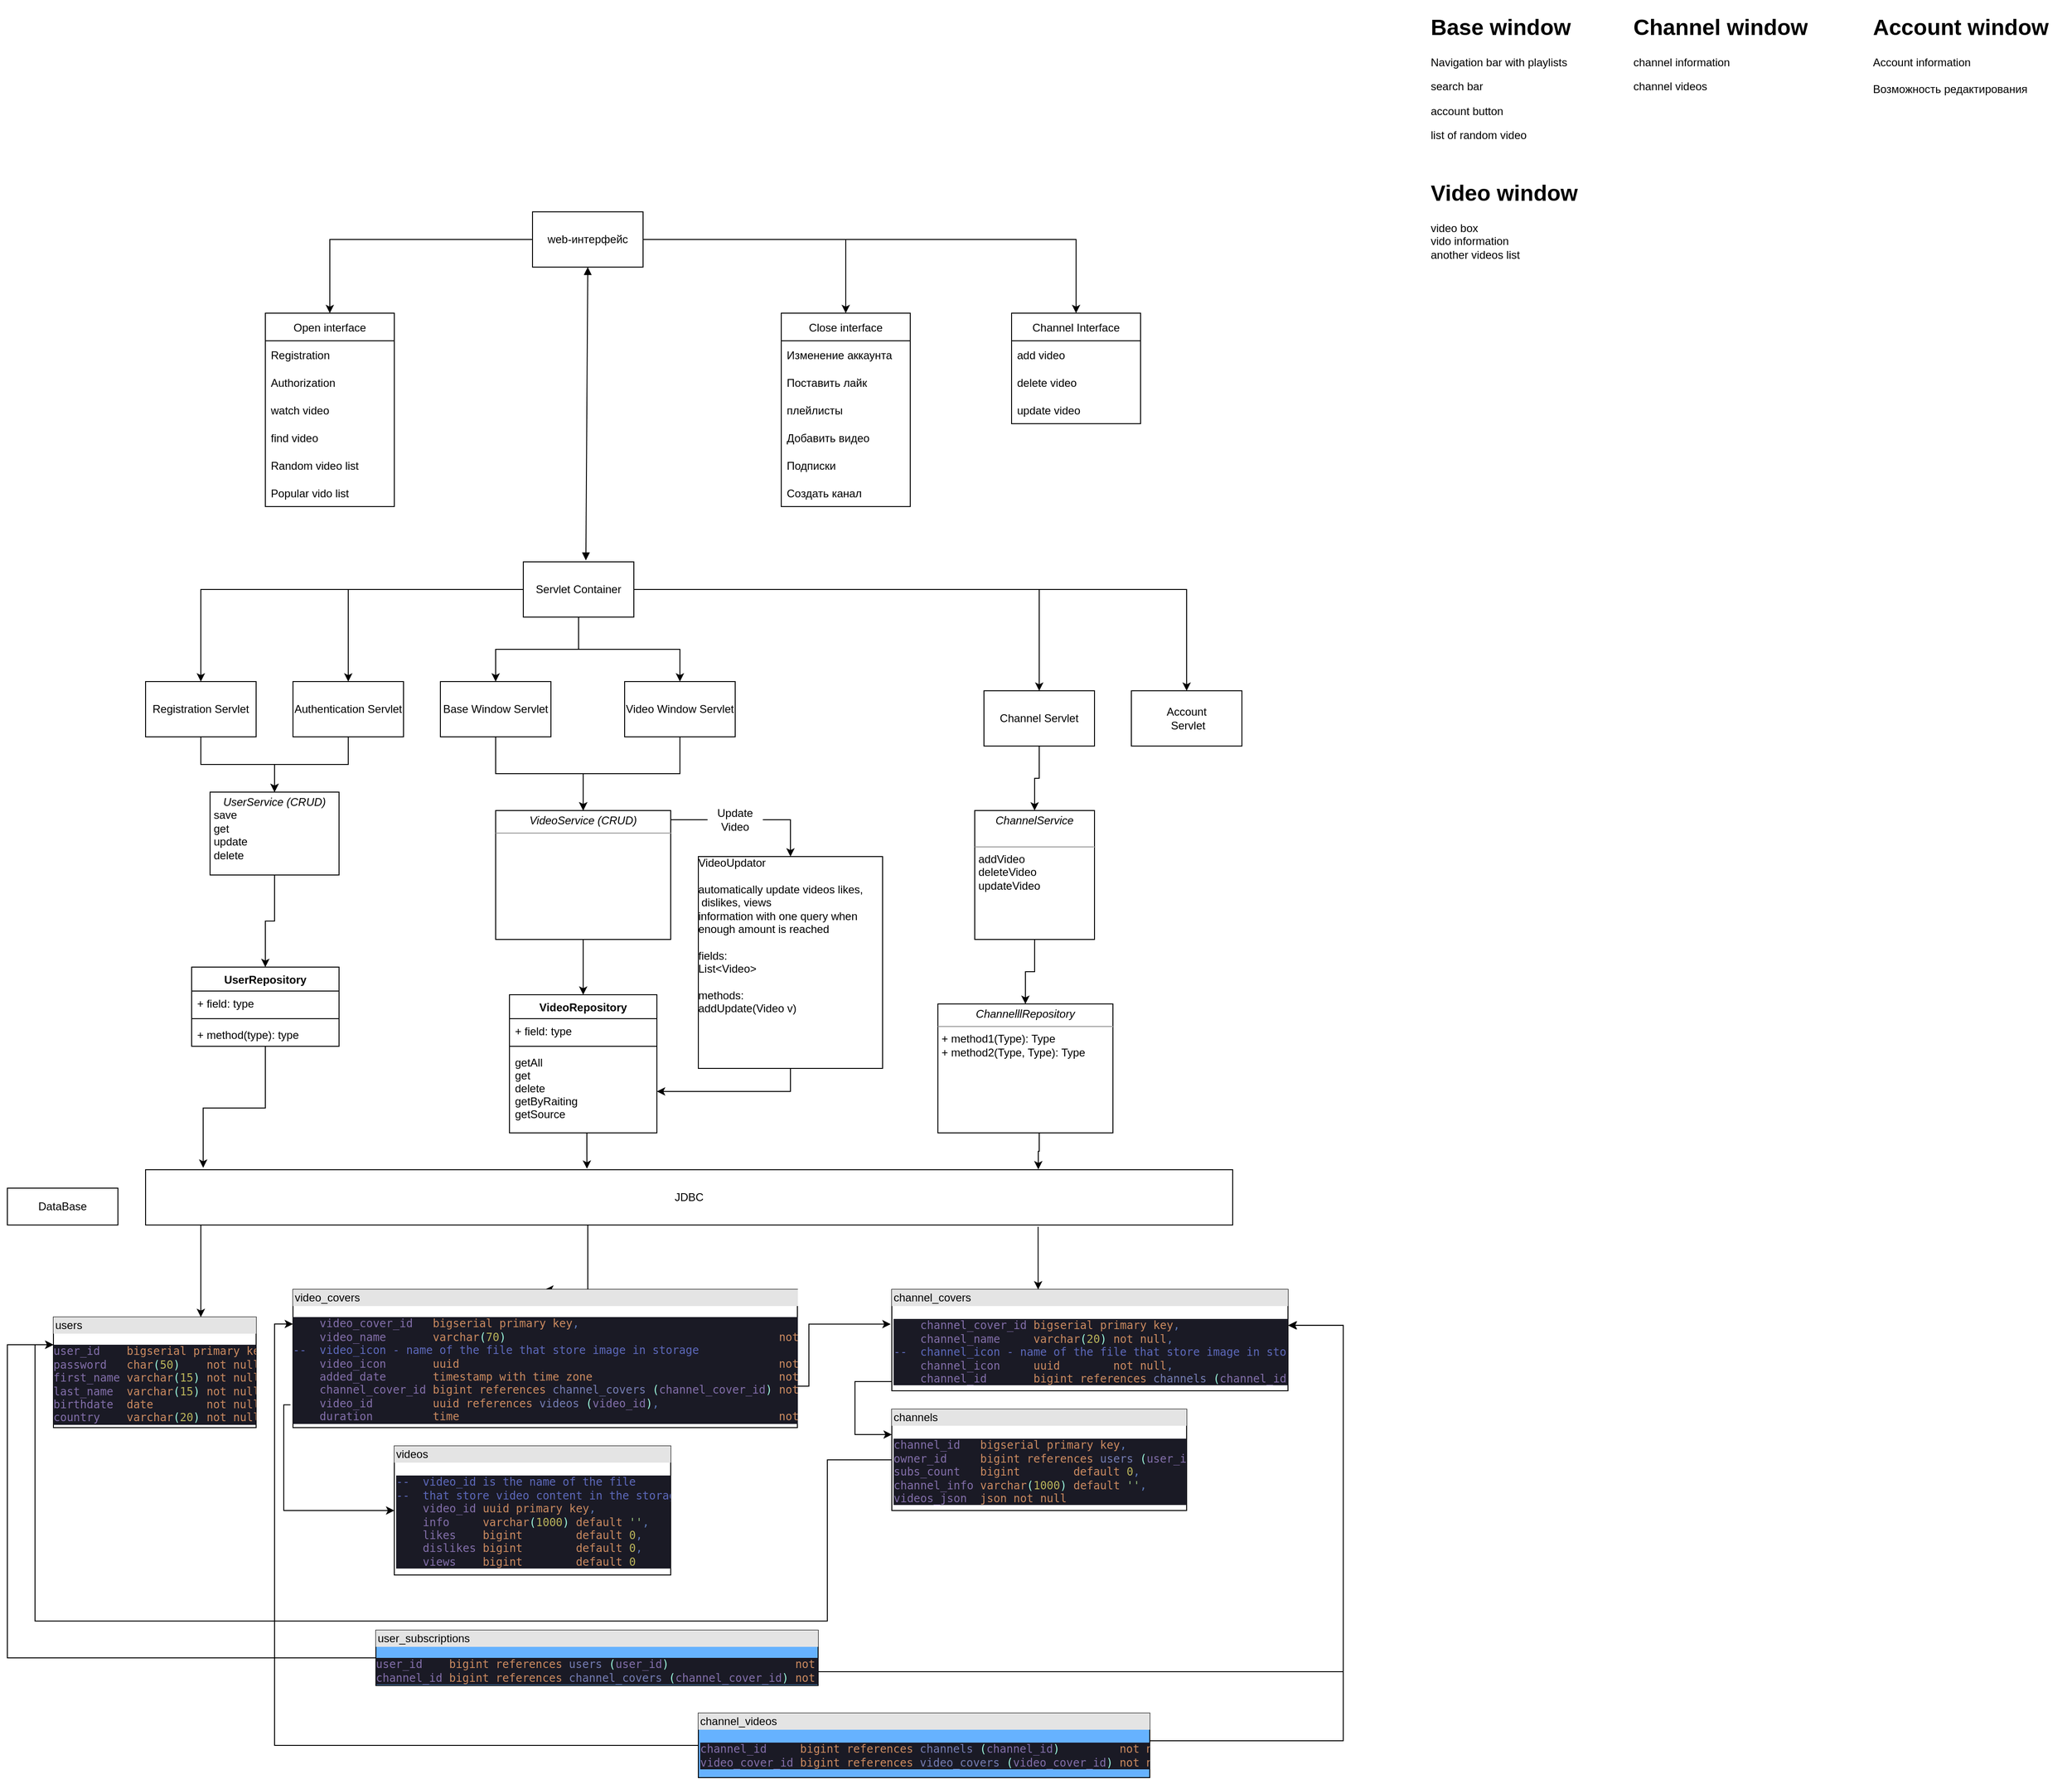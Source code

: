 <mxfile version="20.5.0" type="device"><diagram id="WTONZNGMhsn1RcIiaGWh" name="Страница 1"><mxGraphModel dx="1695" dy="760" grid="1" gridSize="10" guides="1" tooltips="1" connect="1" arrows="1" fold="1" page="1" pageScale="1" pageWidth="2339" pageHeight="3300" math="0" shadow="0"><root><mxCell id="0"/><mxCell id="1" parent="0"/><mxCell id="U37pmC9Jn2ppCyWV6kMg-22" style="edgeStyle=orthogonalEdgeStyle;rounded=0;orthogonalLoop=1;jettySize=auto;html=1;" parent="1" source="U37pmC9Jn2ppCyWV6kMg-1" target="U37pmC9Jn2ppCyWV6kMg-2" edge="1"><mxGeometry relative="1" as="geometry"/></mxCell><mxCell id="U37pmC9Jn2ppCyWV6kMg-23" style="edgeStyle=orthogonalEdgeStyle;rounded=0;orthogonalLoop=1;jettySize=auto;html=1;entryX=0.5;entryY=0;entryDx=0;entryDy=0;" parent="1" source="U37pmC9Jn2ppCyWV6kMg-1" target="U37pmC9Jn2ppCyWV6kMg-18" edge="1"><mxGeometry relative="1" as="geometry"/></mxCell><mxCell id="uz91l-68emjFQJ4EGC2Y-32" style="edgeStyle=orthogonalEdgeStyle;rounded=0;orthogonalLoop=1;jettySize=auto;html=1;entryX=0.5;entryY=0;entryDx=0;entryDy=0;" parent="1" source="U37pmC9Jn2ppCyWV6kMg-1" target="uz91l-68emjFQJ4EGC2Y-23" edge="1"><mxGeometry relative="1" as="geometry"/></mxCell><mxCell id="U37pmC9Jn2ppCyWV6kMg-1" value="web-интерфейс" style="rounded=0;whiteSpace=wrap;html=1;" parent="1" vertex="1"><mxGeometry x="600" y="280" width="120" height="60" as="geometry"/></mxCell><mxCell id="U37pmC9Jn2ppCyWV6kMg-2" value="Open interface" style="swimlane;fontStyle=0;childLayout=stackLayout;horizontal=1;startSize=30;horizontalStack=0;resizeParent=1;resizeParentMax=0;resizeLast=0;collapsible=1;marginBottom=0;" parent="1" vertex="1"><mxGeometry x="310" y="390" width="140" height="210" as="geometry"><mxRectangle x="330" y="310" width="110" height="30" as="alternateBounds"/></mxGeometry></mxCell><mxCell id="U37pmC9Jn2ppCyWV6kMg-3" value="Registration" style="text;strokeColor=none;fillColor=none;align=left;verticalAlign=middle;spacingLeft=4;spacingRight=4;overflow=hidden;points=[[0,0.5],[1,0.5]];portConstraint=eastwest;rotatable=0;" parent="U37pmC9Jn2ppCyWV6kMg-2" vertex="1"><mxGeometry y="30" width="140" height="30" as="geometry"/></mxCell><mxCell id="U37pmC9Jn2ppCyWV6kMg-17" value="Authorization" style="text;strokeColor=none;fillColor=none;align=left;verticalAlign=middle;spacingLeft=4;spacingRight=4;overflow=hidden;points=[[0,0.5],[1,0.5]];portConstraint=eastwest;rotatable=0;" parent="U37pmC9Jn2ppCyWV6kMg-2" vertex="1"><mxGeometry y="60" width="140" height="30" as="geometry"/></mxCell><mxCell id="U37pmC9Jn2ppCyWV6kMg-4" value="watch video" style="text;strokeColor=none;fillColor=none;align=left;verticalAlign=middle;spacingLeft=4;spacingRight=4;overflow=hidden;points=[[0,0.5],[1,0.5]];portConstraint=eastwest;rotatable=0;" parent="U37pmC9Jn2ppCyWV6kMg-2" vertex="1"><mxGeometry y="90" width="140" height="30" as="geometry"/></mxCell><mxCell id="U37pmC9Jn2ppCyWV6kMg-5" value="find video" style="text;strokeColor=none;fillColor=none;align=left;verticalAlign=middle;spacingLeft=4;spacingRight=4;overflow=hidden;points=[[0,0.5],[1,0.5]];portConstraint=eastwest;rotatable=0;" parent="U37pmC9Jn2ppCyWV6kMg-2" vertex="1"><mxGeometry y="120" width="140" height="30" as="geometry"/></mxCell><mxCell id="U37pmC9Jn2ppCyWV6kMg-24" value="Random video list" style="text;strokeColor=none;fillColor=none;align=left;verticalAlign=middle;spacingLeft=4;spacingRight=4;overflow=hidden;points=[[0,0.5],[1,0.5]];portConstraint=eastwest;rotatable=0;" parent="U37pmC9Jn2ppCyWV6kMg-2" vertex="1"><mxGeometry y="150" width="140" height="30" as="geometry"/></mxCell><mxCell id="U37pmC9Jn2ppCyWV6kMg-25" value="Popular vido list" style="text;strokeColor=none;fillColor=none;align=left;verticalAlign=middle;spacingLeft=4;spacingRight=4;overflow=hidden;points=[[0,0.5],[1,0.5]];portConstraint=eastwest;rotatable=0;" parent="U37pmC9Jn2ppCyWV6kMg-2" vertex="1"><mxGeometry y="180" width="140" height="30" as="geometry"/></mxCell><mxCell id="U37pmC9Jn2ppCyWV6kMg-18" value="Close interface" style="swimlane;fontStyle=0;childLayout=stackLayout;horizontal=1;startSize=30;horizontalStack=0;resizeParent=1;resizeParentMax=0;resizeLast=0;collapsible=1;marginBottom=0;" parent="1" vertex="1"><mxGeometry x="870" y="390" width="140" height="210" as="geometry"/></mxCell><mxCell id="U37pmC9Jn2ppCyWV6kMg-27" value="Изменение аккаунта" style="text;strokeColor=none;fillColor=none;align=left;verticalAlign=middle;spacingLeft=4;spacingRight=4;overflow=hidden;points=[[0,0.5],[1,0.5]];portConstraint=eastwest;rotatable=0;" parent="U37pmC9Jn2ppCyWV6kMg-18" vertex="1"><mxGeometry y="30" width="140" height="30" as="geometry"/></mxCell><mxCell id="U37pmC9Jn2ppCyWV6kMg-19" value="Поставить лайк" style="text;strokeColor=none;fillColor=none;align=left;verticalAlign=middle;spacingLeft=4;spacingRight=4;overflow=hidden;points=[[0,0.5],[1,0.5]];portConstraint=eastwest;rotatable=0;" parent="U37pmC9Jn2ppCyWV6kMg-18" vertex="1"><mxGeometry y="60" width="140" height="30" as="geometry"/></mxCell><mxCell id="U37pmC9Jn2ppCyWV6kMg-20" value="плейлисты" style="text;strokeColor=none;fillColor=none;align=left;verticalAlign=middle;spacingLeft=4;spacingRight=4;overflow=hidden;points=[[0,0.5],[1,0.5]];portConstraint=eastwest;rotatable=0;" parent="U37pmC9Jn2ppCyWV6kMg-18" vertex="1"><mxGeometry y="90" width="140" height="30" as="geometry"/></mxCell><mxCell id="U37pmC9Jn2ppCyWV6kMg-21" value="Добавить видео" style="text;strokeColor=none;fillColor=none;align=left;verticalAlign=middle;spacingLeft=4;spacingRight=4;overflow=hidden;points=[[0,0.5],[1,0.5]];portConstraint=eastwest;rotatable=0;" parent="U37pmC9Jn2ppCyWV6kMg-18" vertex="1"><mxGeometry y="120" width="140" height="30" as="geometry"/></mxCell><mxCell id="U37pmC9Jn2ppCyWV6kMg-26" value="Подписки" style="text;strokeColor=none;fillColor=none;align=left;verticalAlign=middle;spacingLeft=4;spacingRight=4;overflow=hidden;points=[[0,0.5],[1,0.5]];portConstraint=eastwest;rotatable=0;" parent="U37pmC9Jn2ppCyWV6kMg-18" vertex="1"><mxGeometry y="150" width="140" height="30" as="geometry"/></mxCell><mxCell id="uz91l-68emjFQJ4EGC2Y-22" value="Создать канал" style="text;strokeColor=none;fillColor=none;align=left;verticalAlign=middle;spacingLeft=4;spacingRight=4;overflow=hidden;points=[[0,0.5],[1,0.5]];portConstraint=eastwest;rotatable=0;" parent="U37pmC9Jn2ppCyWV6kMg-18" vertex="1"><mxGeometry y="180" width="140" height="30" as="geometry"/></mxCell><mxCell id="U37pmC9Jn2ppCyWV6kMg-28" value="&lt;h1&gt;Base window&lt;/h1&gt;&lt;p&gt;Navigation bar with playlists&lt;/p&gt;&lt;p&gt;search bar&lt;/p&gt;&lt;p&gt;account button&lt;/p&gt;&lt;p&gt;list of random video&lt;/p&gt;" style="text;html=1;strokeColor=none;fillColor=none;spacing=5;spacingTop=-20;whiteSpace=wrap;overflow=hidden;rounded=0;" parent="1" vertex="1"><mxGeometry x="1570" y="60" width="190" height="170" as="geometry"/></mxCell><mxCell id="U37pmC9Jn2ppCyWV6kMg-31" value="&lt;h1&gt;Channel window&lt;/h1&gt;&lt;p&gt;channel information&lt;/p&gt;&lt;p&gt;channel videos&lt;/p&gt;&lt;p&gt;&lt;br&gt;&lt;/p&gt;" style="text;html=1;strokeColor=none;fillColor=none;spacing=5;spacingTop=-20;whiteSpace=wrap;overflow=hidden;rounded=0;" parent="1" vertex="1"><mxGeometry x="1790" y="60" width="210" height="120" as="geometry"/></mxCell><mxCell id="U37pmC9Jn2ppCyWV6kMg-32" value="&lt;h1&gt;Account window&lt;/h1&gt;&lt;div&gt;Account information&lt;/div&gt;&lt;div&gt;&lt;br&gt;&lt;/div&gt;&lt;div&gt;Возможность редактирования&lt;/div&gt;" style="text;html=1;strokeColor=none;fillColor=none;spacing=5;spacingTop=-20;whiteSpace=wrap;overflow=hidden;rounded=0;" parent="1" vertex="1"><mxGeometry x="2050" y="60" width="220" height="120" as="geometry"/></mxCell><mxCell id="U37pmC9Jn2ppCyWV6kMg-33" value="&lt;h1&gt;Video window&lt;/h1&gt;&lt;div&gt;video box&lt;/div&gt;&lt;div&gt;vido information&lt;/div&gt;&lt;div&gt;another videos list&lt;/div&gt;" style="text;html=1;strokeColor=none;fillColor=none;spacing=5;spacingTop=-20;whiteSpace=wrap;overflow=hidden;rounded=0;" parent="1" vertex="1"><mxGeometry x="1570" y="240" width="190" height="120" as="geometry"/></mxCell><mxCell id="U37pmC9Jn2ppCyWV6kMg-55" style="edgeStyle=orthogonalEdgeStyle;rounded=0;orthogonalLoop=1;jettySize=auto;html=1;" parent="1" source="U37pmC9Jn2ppCyWV6kMg-46" target="U37pmC9Jn2ppCyWV6kMg-47" edge="1"><mxGeometry relative="1" as="geometry"/></mxCell><mxCell id="U37pmC9Jn2ppCyWV6kMg-56" style="edgeStyle=orthogonalEdgeStyle;rounded=0;orthogonalLoop=1;jettySize=auto;html=1;" parent="1" source="U37pmC9Jn2ppCyWV6kMg-46" target="U37pmC9Jn2ppCyWV6kMg-48" edge="1"><mxGeometry relative="1" as="geometry"/></mxCell><mxCell id="U37pmC9Jn2ppCyWV6kMg-57" style="edgeStyle=orthogonalEdgeStyle;rounded=0;orthogonalLoop=1;jettySize=auto;html=1;entryX=0.5;entryY=0;entryDx=0;entryDy=0;" parent="1" source="U37pmC9Jn2ppCyWV6kMg-46" target="U37pmC9Jn2ppCyWV6kMg-49" edge="1"><mxGeometry relative="1" as="geometry"/></mxCell><mxCell id="U37pmC9Jn2ppCyWV6kMg-58" style="edgeStyle=orthogonalEdgeStyle;rounded=0;orthogonalLoop=1;jettySize=auto;html=1;entryX=0.5;entryY=0;entryDx=0;entryDy=0;" parent="1" source="U37pmC9Jn2ppCyWV6kMg-46" target="U37pmC9Jn2ppCyWV6kMg-50" edge="1"><mxGeometry relative="1" as="geometry"/></mxCell><mxCell id="U37pmC9Jn2ppCyWV6kMg-59" style="edgeStyle=orthogonalEdgeStyle;rounded=0;orthogonalLoop=1;jettySize=auto;html=1;" parent="1" source="U37pmC9Jn2ppCyWV6kMg-46" target="U37pmC9Jn2ppCyWV6kMg-53" edge="1"><mxGeometry relative="1" as="geometry"/></mxCell><mxCell id="U37pmC9Jn2ppCyWV6kMg-60" style="edgeStyle=orthogonalEdgeStyle;rounded=0;orthogonalLoop=1;jettySize=auto;html=1;" parent="1" source="U37pmC9Jn2ppCyWV6kMg-46" target="U37pmC9Jn2ppCyWV6kMg-54" edge="1"><mxGeometry relative="1" as="geometry"/></mxCell><mxCell id="U37pmC9Jn2ppCyWV6kMg-46" value="Servlet Container" style="rounded=0;whiteSpace=wrap;html=1;" parent="1" vertex="1"><mxGeometry x="590" y="660" width="120" height="60" as="geometry"/></mxCell><mxCell id="U37pmC9Jn2ppCyWV6kMg-83" style="edgeStyle=orthogonalEdgeStyle;rounded=0;orthogonalLoop=1;jettySize=auto;html=1;entryX=0.5;entryY=0;entryDx=0;entryDy=0;" parent="1" source="U37pmC9Jn2ppCyWV6kMg-47" target="U37pmC9Jn2ppCyWV6kMg-82" edge="1"><mxGeometry relative="1" as="geometry"/></mxCell><mxCell id="U37pmC9Jn2ppCyWV6kMg-47" value="Registration Servlet" style="rounded=0;whiteSpace=wrap;html=1;" parent="1" vertex="1"><mxGeometry x="180" y="790" width="120" height="60" as="geometry"/></mxCell><mxCell id="U37pmC9Jn2ppCyWV6kMg-84" style="edgeStyle=orthogonalEdgeStyle;rounded=0;orthogonalLoop=1;jettySize=auto;html=1;entryX=0.5;entryY=0;entryDx=0;entryDy=0;" parent="1" source="U37pmC9Jn2ppCyWV6kMg-48" target="U37pmC9Jn2ppCyWV6kMg-82" edge="1"><mxGeometry relative="1" as="geometry"/></mxCell><mxCell id="U37pmC9Jn2ppCyWV6kMg-48" value="Authentication&amp;nbsp;Servlet" style="rounded=0;whiteSpace=wrap;html=1;" parent="1" vertex="1"><mxGeometry x="340" y="790" width="120" height="60" as="geometry"/></mxCell><mxCell id="U37pmC9Jn2ppCyWV6kMg-87" style="edgeStyle=orthogonalEdgeStyle;rounded=0;orthogonalLoop=1;jettySize=auto;html=1;entryX=0.5;entryY=0;entryDx=0;entryDy=0;" parent="1" source="U37pmC9Jn2ppCyWV6kMg-49" target="U37pmC9Jn2ppCyWV6kMg-86" edge="1"><mxGeometry relative="1" as="geometry"/></mxCell><mxCell id="U37pmC9Jn2ppCyWV6kMg-49" value="Base Window Servlet" style="rounded=0;whiteSpace=wrap;html=1;" parent="1" vertex="1"><mxGeometry x="500" y="790" width="120" height="60" as="geometry"/></mxCell><mxCell id="U37pmC9Jn2ppCyWV6kMg-88" style="edgeStyle=orthogonalEdgeStyle;rounded=0;orthogonalLoop=1;jettySize=auto;html=1;entryX=0.5;entryY=0;entryDx=0;entryDy=0;" parent="1" source="U37pmC9Jn2ppCyWV6kMg-50" target="U37pmC9Jn2ppCyWV6kMg-86" edge="1"><mxGeometry relative="1" as="geometry"/></mxCell><mxCell id="U37pmC9Jn2ppCyWV6kMg-50" value="Video Window Servlet" style="rounded=0;whiteSpace=wrap;html=1;" parent="1" vertex="1"><mxGeometry x="700" y="790" width="120" height="60" as="geometry"/></mxCell><mxCell id="uz91l-68emjFQJ4EGC2Y-10" style="edgeStyle=orthogonalEdgeStyle;rounded=0;orthogonalLoop=1;jettySize=auto;html=1;entryX=0.5;entryY=0;entryDx=0;entryDy=0;" parent="1" source="U37pmC9Jn2ppCyWV6kMg-53" target="uz91l-68emjFQJ4EGC2Y-6" edge="1"><mxGeometry relative="1" as="geometry"/></mxCell><mxCell id="U37pmC9Jn2ppCyWV6kMg-53" value="Channel&amp;nbsp;Servlet" style="rounded=0;whiteSpace=wrap;html=1;" parent="1" vertex="1"><mxGeometry x="1090" y="800" width="120" height="60" as="geometry"/></mxCell><mxCell id="U37pmC9Jn2ppCyWV6kMg-54" value="Account&lt;br&gt;&amp;nbsp;Servlet" style="rounded=0;whiteSpace=wrap;html=1;" parent="1" vertex="1"><mxGeometry x="1250" y="800" width="120" height="60" as="geometry"/></mxCell><mxCell id="uz91l-68emjFQJ4EGC2Y-4" style="edgeStyle=orthogonalEdgeStyle;rounded=0;orthogonalLoop=1;jettySize=auto;html=1;entryX=0.053;entryY=-0.036;entryDx=0;entryDy=0;entryPerimeter=0;" parent="1" source="U37pmC9Jn2ppCyWV6kMg-62" target="uz91l-68emjFQJ4EGC2Y-1" edge="1"><mxGeometry relative="1" as="geometry"/></mxCell><mxCell id="U37pmC9Jn2ppCyWV6kMg-62" value="UserRepository" style="swimlane;fontStyle=1;align=center;verticalAlign=top;childLayout=stackLayout;horizontal=1;startSize=26;horizontalStack=0;resizeParent=1;resizeParentMax=0;resizeLast=0;collapsible=1;marginBottom=0;" parent="1" vertex="1"><mxGeometry x="230" y="1100" width="160" height="86" as="geometry"/></mxCell><mxCell id="U37pmC9Jn2ppCyWV6kMg-63" value="+ field: type" style="text;strokeColor=none;fillColor=none;align=left;verticalAlign=top;spacingLeft=4;spacingRight=4;overflow=hidden;rotatable=0;points=[[0,0.5],[1,0.5]];portConstraint=eastwest;" parent="U37pmC9Jn2ppCyWV6kMg-62" vertex="1"><mxGeometry y="26" width="160" height="26" as="geometry"/></mxCell><mxCell id="U37pmC9Jn2ppCyWV6kMg-64" value="" style="line;strokeWidth=1;fillColor=none;align=left;verticalAlign=middle;spacingTop=-1;spacingLeft=3;spacingRight=3;rotatable=0;labelPosition=right;points=[];portConstraint=eastwest;strokeColor=inherit;" parent="U37pmC9Jn2ppCyWV6kMg-62" vertex="1"><mxGeometry y="52" width="160" height="8" as="geometry"/></mxCell><mxCell id="U37pmC9Jn2ppCyWV6kMg-65" value="+ method(type): type" style="text;strokeColor=none;fillColor=none;align=left;verticalAlign=top;spacingLeft=4;spacingRight=4;overflow=hidden;rotatable=0;points=[[0,0.5],[1,0.5]];portConstraint=eastwest;" parent="U37pmC9Jn2ppCyWV6kMg-62" vertex="1"><mxGeometry y="60" width="160" height="26" as="geometry"/></mxCell><mxCell id="uz91l-68emjFQJ4EGC2Y-2" style="edgeStyle=orthogonalEdgeStyle;rounded=0;orthogonalLoop=1;jettySize=auto;html=1;entryX=0.406;entryY=-0.018;entryDx=0;entryDy=0;entryPerimeter=0;" parent="1" source="U37pmC9Jn2ppCyWV6kMg-70" target="uz91l-68emjFQJ4EGC2Y-1" edge="1"><mxGeometry relative="1" as="geometry"><Array as="points"><mxPoint x="659" y="1300"/><mxPoint x="659" y="1300"/></Array></mxGeometry></mxCell><mxCell id="U37pmC9Jn2ppCyWV6kMg-70" value="VideoRepository&#10;" style="swimlane;fontStyle=1;align=center;verticalAlign=top;childLayout=stackLayout;horizontal=1;startSize=26;horizontalStack=0;resizeParent=1;resizeParentMax=0;resizeLast=0;collapsible=1;marginBottom=0;" parent="1" vertex="1"><mxGeometry x="575" y="1130" width="160" height="150" as="geometry"/></mxCell><mxCell id="U37pmC9Jn2ppCyWV6kMg-71" value="+ field: type" style="text;strokeColor=none;fillColor=none;align=left;verticalAlign=top;spacingLeft=4;spacingRight=4;overflow=hidden;rotatable=0;points=[[0,0.5],[1,0.5]];portConstraint=eastwest;" parent="U37pmC9Jn2ppCyWV6kMg-70" vertex="1"><mxGeometry y="26" width="160" height="26" as="geometry"/></mxCell><mxCell id="U37pmC9Jn2ppCyWV6kMg-72" value="" style="line;strokeWidth=1;fillColor=none;align=left;verticalAlign=middle;spacingTop=-1;spacingLeft=3;spacingRight=3;rotatable=0;labelPosition=right;points=[];portConstraint=eastwest;strokeColor=inherit;" parent="U37pmC9Jn2ppCyWV6kMg-70" vertex="1"><mxGeometry y="52" width="160" height="8" as="geometry"/></mxCell><mxCell id="U37pmC9Jn2ppCyWV6kMg-73" value="getAll&#10;get&#10;delete&#10;getByRaiting&#10;getSource&#10;" style="text;strokeColor=none;fillColor=none;align=left;verticalAlign=top;spacingLeft=4;spacingRight=4;overflow=hidden;rotatable=0;points=[[0,0.5],[1,0.5]];portConstraint=eastwest;" parent="U37pmC9Jn2ppCyWV6kMg-70" vertex="1"><mxGeometry y="60" width="160" height="90" as="geometry"/></mxCell><mxCell id="U37pmC9Jn2ppCyWV6kMg-85" style="edgeStyle=orthogonalEdgeStyle;rounded=0;orthogonalLoop=1;jettySize=auto;html=1;entryX=0.5;entryY=0;entryDx=0;entryDy=0;" parent="1" source="U37pmC9Jn2ppCyWV6kMg-82" target="U37pmC9Jn2ppCyWV6kMg-62" edge="1"><mxGeometry relative="1" as="geometry"/></mxCell><mxCell id="U37pmC9Jn2ppCyWV6kMg-82" value="&lt;p style=&quot;margin:0px;margin-top:4px;text-align:center;&quot;&gt;&lt;i&gt;UserService (CRUD)&lt;/i&gt;&lt;/p&gt;&lt;p style=&quot;margin:0px;margin-left:4px;&quot;&gt;save&lt;/p&gt;&lt;p style=&quot;margin:0px;margin-left:4px;&quot;&gt;get&lt;/p&gt;&lt;p style=&quot;margin:0px;margin-left:4px;&quot;&gt;update&lt;/p&gt;&lt;p style=&quot;margin:0px;margin-left:4px;&quot;&gt;delete&lt;/p&gt;" style="verticalAlign=top;align=left;overflow=fill;fontSize=12;fontFamily=Helvetica;html=1;" parent="1" vertex="1"><mxGeometry x="250" y="910" width="140" height="90" as="geometry"/></mxCell><mxCell id="U37pmC9Jn2ppCyWV6kMg-89" style="edgeStyle=orthogonalEdgeStyle;rounded=0;orthogonalLoop=1;jettySize=auto;html=1;entryX=0.5;entryY=0;entryDx=0;entryDy=0;" parent="1" source="U37pmC9Jn2ppCyWV6kMg-86" target="U37pmC9Jn2ppCyWV6kMg-70" edge="1"><mxGeometry relative="1" as="geometry"/></mxCell><mxCell id="uz91l-68emjFQJ4EGC2Y-50" style="edgeStyle=orthogonalEdgeStyle;rounded=0;orthogonalLoop=1;jettySize=auto;html=1;entryX=0.5;entryY=0;entryDx=0;entryDy=0;exitX=1;exitY=0.5;exitDx=0;exitDy=0;startArrow=none;" parent="1" source="uz91l-68emjFQJ4EGC2Y-51" target="uz91l-68emjFQJ4EGC2Y-35" edge="1"><mxGeometry relative="1" as="geometry"><Array as="points"><mxPoint x="880" y="940"/></Array></mxGeometry></mxCell><mxCell id="U37pmC9Jn2ppCyWV6kMg-86" value="&lt;p style=&quot;margin:0px;margin-top:4px;text-align:center;&quot;&gt;&lt;i&gt;VideoService (CRUD)&lt;br&gt;&lt;/i&gt;&lt;/p&gt;&lt;hr size=&quot;1&quot;&gt;&lt;p style=&quot;margin:0px;margin-left:4px;&quot;&gt;&lt;br&gt;&lt;/p&gt;" style="verticalAlign=top;align=left;overflow=fill;fontSize=12;fontFamily=Helvetica;html=1;" parent="1" vertex="1"><mxGeometry x="560" y="930" width="190" height="140" as="geometry"/></mxCell><mxCell id="U37pmC9Jn2ppCyWV6kMg-91" value="DataBase" style="rounded=0;whiteSpace=wrap;html=1;" parent="1" vertex="1"><mxGeometry x="30" y="1340" width="120" height="40" as="geometry"/></mxCell><mxCell id="U37pmC9Jn2ppCyWV6kMg-92" value="&lt;div style=&quot;box-sizing:border-box;width:100%;background:#e4e4e4;padding:2px;&quot;&gt;users&lt;/div&gt;&lt;pre style=&quot;background-color:#1a1a25;color:#d8d8d8;font-family:'JetBrains Mono',monospace;font-size:9,8pt;&quot;&gt;&lt;pre style=&quot;font-family: &amp;quot;JetBrains Mono&amp;quot;, monospace;&quot;&gt;&lt;span style=&quot;color:#836faa;&quot;&gt;user_id    &lt;/span&gt;&lt;span style=&quot;color:#cc8b60;&quot;&gt;bigserial primary key&lt;/span&gt;&lt;span style=&quot;color:#5c7ab8;&quot;&gt;,&lt;br&gt;&lt;/span&gt;&lt;span style=&quot;color:#836faa;&quot;&gt;password   &lt;/span&gt;&lt;span style=&quot;color:#cc8b60;&quot;&gt;char&lt;/span&gt;&lt;span style=&quot;color:#9df9df;&quot;&gt;(&lt;/span&gt;&lt;span style=&quot;color:#bbb55b;&quot;&gt;50&lt;/span&gt;&lt;span style=&quot;color:#9df9df;&quot;&gt;)    &lt;/span&gt;&lt;span style=&quot;color:#cc8b60;&quot;&gt;not null&lt;/span&gt;&lt;span style=&quot;color:#5c7ab8;&quot;&gt;,&lt;br&gt;&lt;/span&gt;&lt;span style=&quot;color:#836faa;&quot;&gt;first_name &lt;/span&gt;&lt;span style=&quot;color:#cc8b60;&quot;&gt;varchar&lt;/span&gt;&lt;span style=&quot;color:#9df9df;&quot;&gt;(&lt;/span&gt;&lt;span style=&quot;color:#bbb55b;&quot;&gt;15&lt;/span&gt;&lt;span style=&quot;color:#9df9df;&quot;&gt;) &lt;/span&gt;&lt;span style=&quot;color:#cc8b60;&quot;&gt;not null&lt;/span&gt;&lt;span style=&quot;color:#5c7ab8;&quot;&gt;,&lt;br&gt;&lt;/span&gt;&lt;span style=&quot;color:#836faa;&quot;&gt;last_name  &lt;/span&gt;&lt;span style=&quot;color:#cc8b60;&quot;&gt;varchar&lt;/span&gt;&lt;span style=&quot;color:#9df9df;&quot;&gt;(&lt;/span&gt;&lt;span style=&quot;color:#bbb55b;&quot;&gt;15&lt;/span&gt;&lt;span style=&quot;color:#9df9df;&quot;&gt;) &lt;/span&gt;&lt;span style=&quot;color:#cc8b60;&quot;&gt;not null&lt;/span&gt;&lt;span style=&quot;color:#5c7ab8;&quot;&gt;,&lt;br&gt;&lt;/span&gt;&lt;span style=&quot;color:#836faa;&quot;&gt;birthdate  &lt;/span&gt;&lt;span style=&quot;color:#cc8b60;&quot;&gt;date        not null&lt;/span&gt;&lt;span style=&quot;color:#5c7ab8;&quot;&gt;,&lt;br&gt;&lt;/span&gt;&lt;span style=&quot;color:#836faa;&quot;&gt;country    &lt;/span&gt;&lt;span style=&quot;color:#cc8b60;&quot;&gt;varchar&lt;/span&gt;&lt;span style=&quot;color:#9df9df;&quot;&gt;(&lt;/span&gt;&lt;span style=&quot;color:#bbb55b;&quot;&gt;20&lt;/span&gt;&lt;span style=&quot;color:#9df9df;&quot;&gt;) &lt;/span&gt;&lt;span style=&quot;color:#cc8b60;&quot;&gt;not null&lt;/span&gt;&lt;/pre&gt;&lt;/pre&gt;" style="verticalAlign=top;align=left;overflow=fill;html=1;" parent="1" vertex="1"><mxGeometry x="80" y="1480" width="220" height="120" as="geometry"/></mxCell><mxCell id="Q2rULZlCvJA6apc9bp64-7" style="edgeStyle=orthogonalEdgeStyle;rounded=0;orthogonalLoop=1;jettySize=auto;html=1;entryX=0;entryY=0.25;entryDx=0;entryDy=0;" edge="1" parent="1" source="U37pmC9Jn2ppCyWV6kMg-94" target="U37pmC9Jn2ppCyWV6kMg-92"><mxGeometry relative="1" as="geometry"><mxPoint x="360" y="1741.422" as="targetPoint"/><Array as="points"><mxPoint x="920" y="1635"/><mxPoint x="920" y="1810"/><mxPoint x="60" y="1810"/><mxPoint x="60" y="1510"/></Array></mxGeometry></mxCell><mxCell id="U37pmC9Jn2ppCyWV6kMg-94" value="&lt;div style=&quot;box-sizing:border-box;width:100%;background:#e4e4e4;padding:2px;&quot;&gt;channels&lt;/div&gt;&lt;table style=&quot;width:100%;font-size:1em;&quot; cellpadding=&quot;2&quot; cellspacing=&quot;0&quot;&gt;&lt;tbody&gt;&lt;tr&gt;&lt;td&gt;&lt;pre style=&quot;background-color:#1a1a25;color:#d8d8d8;font-family:'JetBrains Mono',monospace;font-size:9,8pt;&quot;&gt;&lt;pre style=&quot;font-family: &amp;quot;JetBrains Mono&amp;quot;, monospace;&quot;&gt;&lt;span style=&quot;color:#836faa;&quot;&gt;channel_id   &lt;/span&gt;&lt;span style=&quot;color:#cc8b60;&quot;&gt;bigserial primary key&lt;/span&gt;&lt;span style=&quot;color:#5c7ab8;&quot;&gt;,&lt;br&gt;&lt;/span&gt;&lt;span style=&quot;color:#836faa;&quot;&gt;owner_id     &lt;/span&gt;&lt;span style=&quot;color:#cc8b60;&quot;&gt;bigint references &lt;/span&gt;&lt;span style=&quot;color:#757db3;&quot;&gt;users &lt;/span&gt;&lt;span style=&quot;color:#9df9df;&quot;&gt;(&lt;/span&gt;&lt;span style=&quot;color:#836faa;&quot;&gt;user_id&lt;/span&gt;&lt;span style=&quot;color:#9df9df;&quot;&gt;)&lt;/span&gt;&lt;span style=&quot;color:#5c7ab8;&quot;&gt;,&lt;br&gt;&lt;/span&gt;&lt;span style=&quot;color:#836faa;&quot;&gt;subs_count   &lt;/span&gt;&lt;span style=&quot;color:#cc8b60;&quot;&gt;bigint        default &lt;/span&gt;&lt;span style=&quot;color:#bbb55b;&quot;&gt;0&lt;/span&gt;&lt;span style=&quot;color:#5c7ab8;&quot;&gt;,&lt;br&gt;&lt;/span&gt;&lt;span style=&quot;color:#836faa;&quot;&gt;channel_info &lt;/span&gt;&lt;span style=&quot;color:#cc8b60;&quot;&gt;varchar&lt;/span&gt;&lt;span style=&quot;color:#9df9df;&quot;&gt;(&lt;/span&gt;&lt;span style=&quot;color:#bbb55b;&quot;&gt;1000&lt;/span&gt;&lt;span style=&quot;color:#9df9df;&quot;&gt;) &lt;/span&gt;&lt;span style=&quot;color:#cc8b60;&quot;&gt;default &lt;/span&gt;&lt;span style=&quot;color:#96bf7d;&quot;&gt;''&lt;/span&gt;&lt;span style=&quot;color:#5c7ab8;&quot;&gt;,&lt;br&gt;&lt;/span&gt;&lt;span style=&quot;color:#836faa;&quot;&gt;videos_json  &lt;/span&gt;&lt;span style=&quot;color:#cc8b60;&quot;&gt;json not null&lt;/span&gt;&lt;/pre&gt;&lt;/pre&gt;&lt;/td&gt;&lt;td&gt;&lt;br&gt;&lt;/td&gt;&lt;/tr&gt;&lt;tr&gt;&lt;td&gt;&lt;/td&gt;&lt;td&gt;&lt;br&gt;&lt;br&gt;&lt;/td&gt;&lt;/tr&gt;&lt;/tbody&gt;&lt;/table&gt;" style="verticalAlign=top;align=left;overflow=fill;html=1;" parent="1" vertex="1"><mxGeometry x="990" y="1580" width="320" height="110" as="geometry"/></mxCell><mxCell id="uz91l-68emjFQJ4EGC2Y-3" style="edgeStyle=orthogonalEdgeStyle;rounded=0;orthogonalLoop=1;jettySize=auto;html=1;entryX=0.5;entryY=0;entryDx=0;entryDy=0;" parent="1" source="uz91l-68emjFQJ4EGC2Y-1" edge="1" target="uz91l-68emjFQJ4EGC2Y-15"><mxGeometry relative="1" as="geometry"><mxPoint x="665" y="1440" as="targetPoint"/><Array as="points"><mxPoint x="660" y="1400"/><mxPoint x="660" y="1400"/></Array></mxGeometry></mxCell><mxCell id="uz91l-68emjFQJ4EGC2Y-5" style="edgeStyle=orthogonalEdgeStyle;rounded=0;orthogonalLoop=1;jettySize=auto;html=1;" parent="1" source="uz91l-68emjFQJ4EGC2Y-1" edge="1"><mxGeometry relative="1" as="geometry"><Array as="points"><mxPoint x="240" y="1480"/></Array><mxPoint x="240" y="1480" as="targetPoint"/></mxGeometry></mxCell><mxCell id="uz91l-68emjFQJ4EGC2Y-21" style="edgeStyle=orthogonalEdgeStyle;rounded=0;orthogonalLoop=1;jettySize=auto;html=1;exitX=0.821;exitY=1.031;exitDx=0;exitDy=0;exitPerimeter=0;" parent="1" source="uz91l-68emjFQJ4EGC2Y-1" target="uz91l-68emjFQJ4EGC2Y-16" edge="1"><mxGeometry relative="1" as="geometry"><Array as="points"><mxPoint x="1149" y="1430"/><mxPoint x="1149" y="1430"/></Array></mxGeometry></mxCell><mxCell id="uz91l-68emjFQJ4EGC2Y-1" value="JDBC" style="rounded=0;whiteSpace=wrap;html=1;" parent="1" vertex="1"><mxGeometry x="180" y="1320" width="1180" height="60" as="geometry"/></mxCell><mxCell id="uz91l-68emjFQJ4EGC2Y-11" style="edgeStyle=orthogonalEdgeStyle;rounded=0;orthogonalLoop=1;jettySize=auto;html=1;entryX=0.5;entryY=0;entryDx=0;entryDy=0;" parent="1" source="uz91l-68emjFQJ4EGC2Y-6" target="uz91l-68emjFQJ4EGC2Y-31" edge="1"><mxGeometry relative="1" as="geometry"/></mxCell><mxCell id="uz91l-68emjFQJ4EGC2Y-6" value="&lt;p style=&quot;margin:0px;margin-top:4px;text-align:center;&quot;&gt;&lt;i&gt;ChannelService&lt;/i&gt;&lt;/p&gt;&lt;p style=&quot;margin:0px;margin-left:4px;&quot;&gt;&lt;br&gt;&lt;/p&gt;&lt;hr size=&quot;1&quot;&gt;&lt;p style=&quot;margin:0px;margin-left:4px;&quot;&gt;addVideo&lt;/p&gt;&lt;p style=&quot;margin:0px;margin-left:4px;&quot;&gt;deleteVideo&lt;/p&gt;&lt;p style=&quot;margin:0px;margin-left:4px;&quot;&gt;updateVideo&lt;/p&gt;" style="verticalAlign=top;align=left;overflow=fill;fontSize=12;fontFamily=Helvetica;html=1;" parent="1" vertex="1"><mxGeometry x="1080" y="930" width="130" height="140" as="geometry"/></mxCell><mxCell id="uz91l-68emjFQJ4EGC2Y-14" value="&lt;div style=&quot;box-sizing:border-box;width:100%;background:#e4e4e4;padding:2px;&quot;&gt;videos&lt;/div&gt;&lt;table cellspacing=&quot;0&quot; cellpadding=&quot;2&quot; style=&quot;width:100%;font-size:1em;&quot;&gt;&lt;tbody&gt;&lt;tr&gt;&lt;td&gt;&lt;pre style=&quot;background-color: rgb(26, 26, 37); font-family: &amp;quot;JetBrains Mono&amp;quot;, monospace;&quot;&gt;&lt;pre style=&quot;color: rgb(216, 216, 216); font-family: &amp;quot;JetBrains Mono&amp;quot;, monospace;&quot;&gt;&lt;pre style=&quot;font-family: &amp;quot;JetBrains Mono&amp;quot;, monospace;&quot;&gt;&lt;span style=&quot;color:#5d69bb;&quot;&gt;--  video_id is the name of the file &lt;br&gt;&lt;/span&gt;&lt;span style=&quot;color:#5d69bb;&quot;&gt;--  that store video content in the storage&lt;br&gt;&lt;/span&gt;&lt;span style=&quot;color:#5d69bb;&quot;&gt;    &lt;/span&gt;&lt;span style=&quot;color:#836faa;&quot;&gt;video_id &lt;/span&gt;&lt;span style=&quot;color:#cc8b60;&quot;&gt;uuid primary key&lt;/span&gt;&lt;span style=&quot;color:#5c7ab8;&quot;&gt;,&lt;br&gt;&lt;/span&gt;&lt;span style=&quot;color:#5c7ab8;&quot;&gt;    &lt;/span&gt;&lt;span style=&quot;color:#836faa;&quot;&gt;info     &lt;/span&gt;&lt;span style=&quot;color:#cc8b60;&quot;&gt;varchar&lt;/span&gt;&lt;span style=&quot;color:#9df9df;&quot;&gt;(&lt;/span&gt;&lt;span style=&quot;color:#bbb55b;&quot;&gt;1000&lt;/span&gt;&lt;span style=&quot;color:#9df9df;&quot;&gt;) &lt;/span&gt;&lt;span style=&quot;color:#cc8b60;&quot;&gt;default &lt;/span&gt;&lt;span style=&quot;color:#96bf7d;&quot;&gt;''&lt;/span&gt;&lt;span style=&quot;color:#5c7ab8;&quot;&gt;,&lt;br&gt;&lt;/span&gt;&lt;span style=&quot;color:#5c7ab8;&quot;&gt;    &lt;/span&gt;&lt;span style=&quot;color:#836faa;&quot;&gt;likes    &lt;/span&gt;&lt;span style=&quot;color:#cc8b60;&quot;&gt;bigint        default &lt;/span&gt;&lt;span style=&quot;color:#bbb55b;&quot;&gt;0&lt;/span&gt;&lt;span style=&quot;color:#5c7ab8;&quot;&gt;,&lt;br&gt;&lt;/span&gt;&lt;span style=&quot;color:#5c7ab8;&quot;&gt;    &lt;/span&gt;&lt;span style=&quot;color:#836faa;&quot;&gt;dislikes &lt;/span&gt;&lt;span style=&quot;color:#cc8b60;&quot;&gt;bigint        default &lt;/span&gt;&lt;span style=&quot;color:#bbb55b;&quot;&gt;0&lt;/span&gt;&lt;span style=&quot;color:#5c7ab8;&quot;&gt;,&lt;br&gt;&lt;/span&gt;&lt;span style=&quot;color:#5c7ab8;&quot;&gt;    &lt;/span&gt;&lt;span style=&quot;color:#836faa;&quot;&gt;views    &lt;/span&gt;&lt;span style=&quot;color:#cc8b60;&quot;&gt;bigint        default &lt;/span&gt;&lt;span style=&quot;color:#bbb55b;&quot;&gt;0&lt;/span&gt;&lt;/pre&gt;&lt;/pre&gt;&lt;/pre&gt;&lt;/td&gt;&lt;td&gt;&lt;/td&gt;&lt;/tr&gt;&lt;tr&gt;&lt;td&gt;&lt;/td&gt;&lt;td&gt;&lt;br&gt;&lt;br&gt;&lt;/td&gt;&lt;/tr&gt;&lt;/tbody&gt;&lt;/table&gt;" style="verticalAlign=top;align=left;overflow=fill;html=1;" parent="1" vertex="1"><mxGeometry x="450" y="1620" width="300" height="140" as="geometry"/></mxCell><mxCell id="uz91l-68emjFQJ4EGC2Y-20" style="edgeStyle=orthogonalEdgeStyle;rounded=0;orthogonalLoop=1;jettySize=auto;html=1;entryX=-0.003;entryY=0.342;entryDx=0;entryDy=0;exitX=1;exitY=0.75;exitDx=0;exitDy=0;entryPerimeter=0;" parent="1" source="uz91l-68emjFQJ4EGC2Y-15" target="uz91l-68emjFQJ4EGC2Y-16" edge="1"><mxGeometry relative="1" as="geometry"><Array as="points"><mxPoint x="888" y="1555"/><mxPoint x="900" y="1555"/><mxPoint x="900" y="1488"/></Array></mxGeometry></mxCell><mxCell id="Q2rULZlCvJA6apc9bp64-5" style="edgeStyle=orthogonalEdgeStyle;rounded=0;orthogonalLoop=1;jettySize=auto;html=1;entryX=0;entryY=0.5;entryDx=0;entryDy=0;exitX=-0.005;exitY=0.835;exitDx=0;exitDy=0;exitPerimeter=0;" edge="1" parent="1" source="uz91l-68emjFQJ4EGC2Y-15" target="uz91l-68emjFQJ4EGC2Y-14"><mxGeometry relative="1" as="geometry"><Array as="points"><mxPoint x="330" y="1575"/><mxPoint x="330" y="1690"/></Array></mxGeometry></mxCell><mxCell id="uz91l-68emjFQJ4EGC2Y-15" value="&lt;div style=&quot;box-sizing:border-box;width:100%;background:#e4e4e4;padding:2px;&quot;&gt;video_covers&lt;/div&gt;&lt;pre style=&quot;background-color:#1a1a25;color:#d8d8d8;font-family:'JetBrains Mono',monospace;font-size:9,8pt;&quot;&gt;&lt;pre style=&quot;font-family: &amp;quot;JetBrains Mono&amp;quot;, monospace;&quot;&gt;    &lt;span style=&quot;color:#836faa;&quot;&gt;video_cover_id   &lt;/span&gt;&lt;span style=&quot;color:#cc8b60;&quot;&gt;bigserial primary key&lt;/span&gt;&lt;span style=&quot;color:#5c7ab8;&quot;&gt;,&lt;br&gt;&lt;/span&gt;&lt;span style=&quot;color:#5c7ab8;&quot;&gt;    &lt;/span&gt;&lt;span style=&quot;color:#836faa;&quot;&gt;video_name       &lt;/span&gt;&lt;span style=&quot;color:#cc8b60;&quot;&gt;varchar&lt;/span&gt;&lt;span style=&quot;color:#9df9df;&quot;&gt;(&lt;/span&gt;&lt;span style=&quot;color:#bbb55b;&quot;&gt;70&lt;/span&gt;&lt;span style=&quot;color:#9df9df;&quot;&gt;)                                         &lt;/span&gt;&lt;span style=&quot;color:#cc8b60;&quot;&gt;not null&lt;/span&gt;&lt;span style=&quot;color:#5c7ab8;&quot;&gt;,&lt;br&gt;&lt;/span&gt;&lt;span style=&quot;color:#5d69bb;&quot;&gt;--  video_icon - name of the file that store image in storage&lt;br&gt;&lt;/span&gt;&lt;span style=&quot;color:#5d69bb;&quot;&gt;    &lt;/span&gt;&lt;span style=&quot;color:#836faa;&quot;&gt;video_icon       &lt;/span&gt;&lt;span style=&quot;color:#cc8b60;&quot;&gt;uuid                                                not null&lt;/span&gt;&lt;span style=&quot;color:#5c7ab8;&quot;&gt;,&lt;br&gt;&lt;/span&gt;&lt;span style=&quot;color:#5c7ab8;&quot;&gt;    &lt;/span&gt;&lt;span style=&quot;color:#836faa;&quot;&gt;added_date       &lt;/span&gt;&lt;span style=&quot;color:#cc8b60;&quot;&gt;timestamp with time zone                            not null&lt;/span&gt;&lt;span style=&quot;color:#5c7ab8;&quot;&gt;,&lt;br&gt;&lt;/span&gt;&lt;span style=&quot;color:#5c7ab8;&quot;&gt;    &lt;/span&gt;&lt;span style=&quot;color:#836faa;&quot;&gt;channel_cover_id &lt;/span&gt;&lt;span style=&quot;color:#cc8b60;&quot;&gt;bigint references &lt;/span&gt;&lt;span style=&quot;color:#757db3;&quot;&gt;channel_covers &lt;/span&gt;&lt;span style=&quot;color:#9df9df;&quot;&gt;(&lt;/span&gt;&lt;span style=&quot;color:#836faa;&quot;&gt;channel_cover_id&lt;/span&gt;&lt;span style=&quot;color:#9df9df;&quot;&gt;) &lt;/span&gt;&lt;span style=&quot;color:#cc8b60;&quot;&gt;not null&lt;/span&gt;&lt;span style=&quot;color:#5c7ab8;&quot;&gt;,&lt;br&gt;&lt;/span&gt;&lt;span style=&quot;color:#5c7ab8;&quot;&gt;    &lt;/span&gt;&lt;span style=&quot;color:#836faa;&quot;&gt;video_id         &lt;/span&gt;&lt;span style=&quot;color:#cc8b60;&quot;&gt;uuid references &lt;/span&gt;&lt;span style=&quot;color:#757db3;&quot;&gt;videos &lt;/span&gt;&lt;span style=&quot;color:#9df9df;&quot;&gt;(&lt;/span&gt;&lt;span style=&quot;color:#836faa;&quot;&gt;video_id&lt;/span&gt;&lt;span style=&quot;color:#9df9df;&quot;&gt;)&lt;/span&gt;&lt;span style=&quot;color:#5c7ab8;&quot;&gt;,&lt;br&gt;&lt;/span&gt;&lt;span style=&quot;color:#5c7ab8;&quot;&gt;    &lt;/span&gt;&lt;span style=&quot;color:#836faa;&quot;&gt;duration         &lt;/span&gt;&lt;span style=&quot;color:#cc8b60;&quot;&gt;time                                                not null&lt;/span&gt;&lt;/pre&gt;&lt;/pre&gt;" style="verticalAlign=top;align=left;overflow=fill;html=1;shadow=0;fillColor=#FFFFFF;" parent="1" vertex="1"><mxGeometry x="340" y="1450" width="547.5" height="150" as="geometry"/></mxCell><mxCell id="uz91l-68emjFQJ4EGC2Y-18" style="edgeStyle=orthogonalEdgeStyle;rounded=0;orthogonalLoop=1;jettySize=auto;html=1;entryX=0;entryY=0.25;entryDx=0;entryDy=0;exitX=0;exitY=1;exitDx=0;exitDy=0;" parent="1" source="uz91l-68emjFQJ4EGC2Y-16" target="U37pmC9Jn2ppCyWV6kMg-94" edge="1"><mxGeometry relative="1" as="geometry"><Array as="points"><mxPoint x="990" y="1550"/><mxPoint x="950" y="1550"/><mxPoint x="950" y="1607"/></Array></mxGeometry></mxCell><mxCell id="uz91l-68emjFQJ4EGC2Y-16" value="&lt;div style=&quot;box-sizing:border-box;width:100%;background:#e4e4e4;padding:2px;&quot;&gt;channel_covers&lt;/div&gt;&lt;table style=&quot;width:100%;font-size:1em;&quot; cellpadding=&quot;2&quot; cellspacing=&quot;0&quot;&gt;&lt;tbody&gt;&lt;tr&gt;&lt;td&gt;&lt;pre style=&quot;background-color:#1a1a25;color:#d8d8d8;font-family:'JetBrains Mono',monospace;font-size:9,8pt;&quot;&gt;&lt;pre style=&quot;font-family: &amp;quot;JetBrains Mono&amp;quot;, monospace;&quot;&gt;    &lt;span style=&quot;color:#836faa;&quot;&gt;channel_cover_id &lt;/span&gt;&lt;span style=&quot;color:#cc8b60;&quot;&gt;bigserial primary key&lt;/span&gt;&lt;span style=&quot;color:#5c7ab8;&quot;&gt;,&lt;br&gt;&lt;/span&gt;&lt;span style=&quot;color:#5c7ab8;&quot;&gt;    &lt;/span&gt;&lt;span style=&quot;color:#836faa;&quot;&gt;channel_name     &lt;/span&gt;&lt;span style=&quot;color:#cc8b60;&quot;&gt;varchar&lt;/span&gt;&lt;span style=&quot;color:#9df9df;&quot;&gt;(&lt;/span&gt;&lt;span style=&quot;color:#bbb55b;&quot;&gt;20&lt;/span&gt;&lt;span style=&quot;color:#9df9df;&quot;&gt;) &lt;/span&gt;&lt;span style=&quot;color:#cc8b60;&quot;&gt;not null&lt;/span&gt;&lt;span style=&quot;color:#5c7ab8;&quot;&gt;,&lt;br&gt;&lt;/span&gt;&lt;span style=&quot;color:#5d69bb;&quot;&gt;--  channel_icon - name of the file that store image in storage&lt;br&gt;&lt;/span&gt;&lt;span style=&quot;color:#5d69bb;&quot;&gt;    &lt;/span&gt;&lt;span style=&quot;color:#836faa;&quot;&gt;channel_icon     &lt;/span&gt;&lt;span style=&quot;color:#cc8b60;&quot;&gt;uuid        not null&lt;/span&gt;&lt;span style=&quot;color:#5c7ab8;&quot;&gt;,&lt;br&gt;&lt;/span&gt;&lt;span style=&quot;color:#5c7ab8;&quot;&gt;    &lt;/span&gt;&lt;span style=&quot;color:#836faa;&quot;&gt;channel_id       &lt;/span&gt;&lt;span style=&quot;color:#cc8b60;&quot;&gt;bigint references &lt;/span&gt;&lt;span style=&quot;color:#757db3;&quot;&gt;channels &lt;/span&gt;&lt;span style=&quot;color:#9df9df;&quot;&gt;(&lt;/span&gt;&lt;span style=&quot;color:#836faa;&quot;&gt;channel_id&lt;/span&gt;&lt;span style=&quot;color:#9df9df;&quot;&gt;)&lt;/span&gt;&lt;/pre&gt;&lt;/pre&gt;&lt;/td&gt;&lt;td&gt;&lt;/td&gt;&lt;/tr&gt;&lt;/tbody&gt;&lt;/table&gt;" style="verticalAlign=top;align=left;overflow=fill;html=1;" parent="1" vertex="1"><mxGeometry x="990" y="1450" width="430" height="110" as="geometry"/></mxCell><mxCell id="uz91l-68emjFQJ4EGC2Y-23" value="Channel Interface" style="swimlane;fontStyle=0;childLayout=stackLayout;horizontal=1;startSize=30;horizontalStack=0;resizeParent=1;resizeParentMax=0;resizeLast=0;collapsible=1;marginBottom=0;" parent="1" vertex="1"><mxGeometry x="1120" y="390" width="140" height="120" as="geometry"/></mxCell><mxCell id="uz91l-68emjFQJ4EGC2Y-24" value="add video" style="text;strokeColor=none;fillColor=none;align=left;verticalAlign=middle;spacingLeft=4;spacingRight=4;overflow=hidden;points=[[0,0.5],[1,0.5]];portConstraint=eastwest;rotatable=0;" parent="uz91l-68emjFQJ4EGC2Y-23" vertex="1"><mxGeometry y="30" width="140" height="30" as="geometry"/></mxCell><mxCell id="uz91l-68emjFQJ4EGC2Y-25" value="delete video" style="text;strokeColor=none;fillColor=none;align=left;verticalAlign=middle;spacingLeft=4;spacingRight=4;overflow=hidden;points=[[0,0.5],[1,0.5]];portConstraint=eastwest;rotatable=0;" parent="uz91l-68emjFQJ4EGC2Y-23" vertex="1"><mxGeometry y="60" width="140" height="30" as="geometry"/></mxCell><mxCell id="uz91l-68emjFQJ4EGC2Y-26" value="update video" style="text;strokeColor=none;fillColor=none;align=left;verticalAlign=middle;spacingLeft=4;spacingRight=4;overflow=hidden;points=[[0,0.5],[1,0.5]];portConstraint=eastwest;rotatable=0;" parent="uz91l-68emjFQJ4EGC2Y-23" vertex="1"><mxGeometry y="90" width="140" height="30" as="geometry"/></mxCell><mxCell id="uz91l-68emjFQJ4EGC2Y-37" style="edgeStyle=orthogonalEdgeStyle;rounded=0;orthogonalLoop=1;jettySize=auto;html=1;entryX=0.822;entryY=-0.007;entryDx=0;entryDy=0;entryPerimeter=0;" parent="1" source="uz91l-68emjFQJ4EGC2Y-31" edge="1" target="uz91l-68emjFQJ4EGC2Y-1"><mxGeometry relative="1" as="geometry"><mxPoint x="1010" y="1350" as="targetPoint"/><Array as="points"><mxPoint x="1150" y="1300"/><mxPoint x="1149" y="1300"/><mxPoint x="1149" y="1320"/></Array></mxGeometry></mxCell><mxCell id="uz91l-68emjFQJ4EGC2Y-31" value="&lt;p style=&quot;margin:0px;margin-top:4px;text-align:center;&quot;&gt;&lt;i&gt;ChannelllRepository&lt;/i&gt;&lt;/p&gt;&lt;hr size=&quot;1&quot;&gt;&lt;p style=&quot;margin:0px;margin-left:4px;&quot;&gt;+ method1(Type): Type&lt;br&gt;+ method2(Type, Type): Type&lt;/p&gt;" style="verticalAlign=top;align=left;overflow=fill;fontSize=12;fontFamily=Helvetica;html=1;" parent="1" vertex="1"><mxGeometry x="1040" y="1140" width="190" height="140" as="geometry"/></mxCell><mxCell id="uz91l-68emjFQJ4EGC2Y-39" style="edgeStyle=orthogonalEdgeStyle;rounded=0;orthogonalLoop=1;jettySize=auto;html=1;entryX=1;entryY=0.5;entryDx=0;entryDy=0;exitX=0.5;exitY=1;exitDx=0;exitDy=0;" parent="1" source="uz91l-68emjFQJ4EGC2Y-35" target="U37pmC9Jn2ppCyWV6kMg-73" edge="1"><mxGeometry relative="1" as="geometry"/></mxCell><mxCell id="uz91l-68emjFQJ4EGC2Y-35" value="VideoUpdator&lt;br&gt;&lt;br&gt;automatically update videos likes,&lt;br&gt;&amp;nbsp;dislikes, views &lt;br&gt;information with one query when &lt;br&gt;enough amount is reached&lt;br&gt;&lt;br&gt;fields:&lt;br&gt;List&amp;lt;Video&amp;gt;&lt;br&gt;&lt;br&gt;methods:&lt;br&gt;addUpdate(Video v)" style="verticalAlign=top;align=left;overflow=fill;fontSize=12;fontFamily=Helvetica;html=1;" parent="1" vertex="1"><mxGeometry x="780" y="980" width="200" height="230" as="geometry"/></mxCell><mxCell id="uz91l-68emjFQJ4EGC2Y-51" value="Update Video" style="text;html=1;strokeColor=none;fillColor=none;align=center;verticalAlign=middle;whiteSpace=wrap;rounded=0;" parent="1" vertex="1"><mxGeometry x="790" y="925" width="60" height="30" as="geometry"/></mxCell><mxCell id="uz91l-68emjFQJ4EGC2Y-52" value="" style="edgeStyle=orthogonalEdgeStyle;rounded=0;orthogonalLoop=1;jettySize=auto;html=1;entryX=0;entryY=0.5;entryDx=0;entryDy=0;endArrow=none;" parent="1" target="uz91l-68emjFQJ4EGC2Y-51" edge="1"><mxGeometry relative="1" as="geometry"><mxPoint x="750" y="940" as="sourcePoint"/><mxPoint x="880" y="980" as="targetPoint"/><Array as="points"><mxPoint x="750" y="940"/></Array></mxGeometry></mxCell><mxCell id="uz91l-68emjFQJ4EGC2Y-55" value="" style="endArrow=block;startArrow=block;endFill=1;startFill=1;html=1;rounded=0;exitX=0.5;exitY=1;exitDx=0;exitDy=0;entryX=0.566;entryY=-0.027;entryDx=0;entryDy=0;entryPerimeter=0;" parent="1" source="U37pmC9Jn2ppCyWV6kMg-1" target="U37pmC9Jn2ppCyWV6kMg-46" edge="1"><mxGeometry width="160" relative="1" as="geometry"><mxPoint x="590" y="520" as="sourcePoint"/><mxPoint x="750" y="520" as="targetPoint"/></mxGeometry></mxCell><mxCell id="Q2rULZlCvJA6apc9bp64-11" style="edgeStyle=orthogonalEdgeStyle;rounded=0;orthogonalLoop=1;jettySize=auto;html=1;entryX=0;entryY=0.25;entryDx=0;entryDy=0;" edge="1" parent="1" source="Q2rULZlCvJA6apc9bp64-10" target="U37pmC9Jn2ppCyWV6kMg-92"><mxGeometry relative="1" as="geometry"><Array as="points"><mxPoint x="30" y="1850"/><mxPoint x="30" y="1510"/></Array></mxGeometry></mxCell><mxCell id="Q2rULZlCvJA6apc9bp64-12" style="edgeStyle=orthogonalEdgeStyle;rounded=0;orthogonalLoop=1;jettySize=auto;html=1;exitX=1;exitY=0.75;exitDx=0;exitDy=0;" edge="1" parent="1" source="Q2rULZlCvJA6apc9bp64-10"><mxGeometry relative="1" as="geometry"><mxPoint x="1420" y="1489" as="targetPoint"/><Array as="points"><mxPoint x="1480" y="1865"/><mxPoint x="1480" y="1489"/></Array></mxGeometry></mxCell><mxCell id="Q2rULZlCvJA6apc9bp64-10" value="&lt;div style=&quot;box-sizing:border-box;width:100%;background:#e4e4e4;padding:2px;&quot;&gt;user_subscriptions&lt;/div&gt;&lt;pre style=&quot;background-color:#1a1a25;color:#d8d8d8;font-family:'JetBrains Mono',monospace;font-size:9,8pt;&quot;&gt;&lt;span style=&quot;color:#836faa;&quot;&gt;user_id    &lt;/span&gt;&lt;span style=&quot;color:#cc8b60;&quot;&gt;bigint references &lt;/span&gt;&lt;span style=&quot;color:#757db3;&quot;&gt;users &lt;/span&gt;&lt;span style=&quot;color:#9df9df;&quot;&gt;(&lt;/span&gt;&lt;span style=&quot;color:#836faa;&quot;&gt;user_id&lt;/span&gt;&lt;span style=&quot;color:#9df9df;&quot;&gt;)                   &lt;/span&gt;&lt;span style=&quot;color:#cc8b60;&quot;&gt;not null&lt;/span&gt;&lt;span style=&quot;color:#5c7ab8;&quot;&gt;,&lt;br&gt;&lt;/span&gt;&lt;span style=&quot;color:#836faa;&quot;&gt;channel_id &lt;/span&gt;&lt;span style=&quot;color:#cc8b60;&quot;&gt;bigint references &lt;/span&gt;&lt;span style=&quot;color:#757db3;&quot;&gt;channel_covers &lt;/span&gt;&lt;span style=&quot;color:#9df9df;&quot;&gt;(&lt;/span&gt;&lt;span style=&quot;color:#836faa;&quot;&gt;channel_cover_id&lt;/span&gt;&lt;span style=&quot;color:#9df9df;&quot;&gt;) &lt;/span&gt;&lt;span style=&quot;color:#cc8b60;&quot;&gt;not null&lt;/span&gt;&lt;/pre&gt;" style="verticalAlign=top;align=left;overflow=fill;html=1;shadow=0;fillColor=#66B2FF;" vertex="1" parent="1"><mxGeometry x="430" y="1820" width="480" height="60" as="geometry"/></mxCell><mxCell id="Q2rULZlCvJA6apc9bp64-14" style="edgeStyle=orthogonalEdgeStyle;rounded=0;orthogonalLoop=1;jettySize=auto;html=1;entryX=1.002;entryY=0.354;entryDx=0;entryDy=0;entryPerimeter=0;" edge="1" parent="1" target="uz91l-68emjFQJ4EGC2Y-16"><mxGeometry relative="1" as="geometry"><mxPoint x="1270" y="1940" as="sourcePoint"/><Array as="points"><mxPoint x="1480" y="1940"/><mxPoint x="1480" y="1489"/></Array></mxGeometry></mxCell><mxCell id="Q2rULZlCvJA6apc9bp64-15" style="edgeStyle=orthogonalEdgeStyle;rounded=0;orthogonalLoop=1;jettySize=auto;html=1;entryX=0;entryY=0.25;entryDx=0;entryDy=0;" edge="1" parent="1" source="Q2rULZlCvJA6apc9bp64-13" target="uz91l-68emjFQJ4EGC2Y-15"><mxGeometry relative="1" as="geometry"><Array as="points"><mxPoint x="320" y="1945"/><mxPoint x="320" y="1487"/></Array></mxGeometry></mxCell><mxCell id="Q2rULZlCvJA6apc9bp64-13" value="&lt;div style=&quot;box-sizing:border-box;width:100%;background:#e4e4e4;padding:2px;&quot;&gt;channel_videos&lt;/div&gt;&lt;table style=&quot;width:100%;font-size:1em;&quot; cellpadding=&quot;2&quot; cellspacing=&quot;0&quot;&gt;&lt;tbody&gt;&lt;tr&gt;&lt;td&gt;&lt;pre style=&quot;background-color:#1a1a25;color:#d8d8d8;font-family:'JetBrains Mono',monospace;font-size:9,8pt;&quot;&gt;&lt;span style=&quot;color:#836faa;&quot;&gt;channel_id     &lt;/span&gt;&lt;span style=&quot;color:#cc8b60;&quot;&gt;bigint references &lt;/span&gt;&lt;span style=&quot;color:#757db3;&quot;&gt;channels &lt;/span&gt;&lt;span style=&quot;color:#9df9df;&quot;&gt;(&lt;/span&gt;&lt;span style=&quot;color:#836faa;&quot;&gt;channel_id&lt;/span&gt;&lt;span style=&quot;color:#9df9df;&quot;&gt;)         &lt;/span&gt;&lt;span style=&quot;color:#cc8b60;&quot;&gt;not null&lt;/span&gt;&lt;span style=&quot;color:#5c7ab8;&quot;&gt;,&lt;br&gt;&lt;/span&gt;&lt;span style=&quot;color:#836faa;&quot;&gt;video_cover_id &lt;/span&gt;&lt;span style=&quot;color:#cc8b60;&quot;&gt;bigint references &lt;/span&gt;&lt;span style=&quot;color:#757db3;&quot;&gt;video_covers &lt;/span&gt;&lt;span style=&quot;color:#9df9df;&quot;&gt;(&lt;/span&gt;&lt;span style=&quot;color:#836faa;&quot;&gt;video_cover_id&lt;/span&gt;&lt;span style=&quot;color:#9df9df;&quot;&gt;) &lt;/span&gt;&lt;span style=&quot;color:#cc8b60;&quot;&gt;not null&lt;/span&gt;&lt;/pre&gt;&lt;/td&gt;&lt;td&gt;&lt;/td&gt;&lt;/tr&gt;&lt;/tbody&gt;&lt;/table&gt;" style="verticalAlign=top;align=left;overflow=fill;html=1;shadow=0;fillColor=#66B2FF;" vertex="1" parent="1"><mxGeometry x="780" y="1910" width="490" height="70" as="geometry"/></mxCell></root></mxGraphModel></diagram></mxfile>